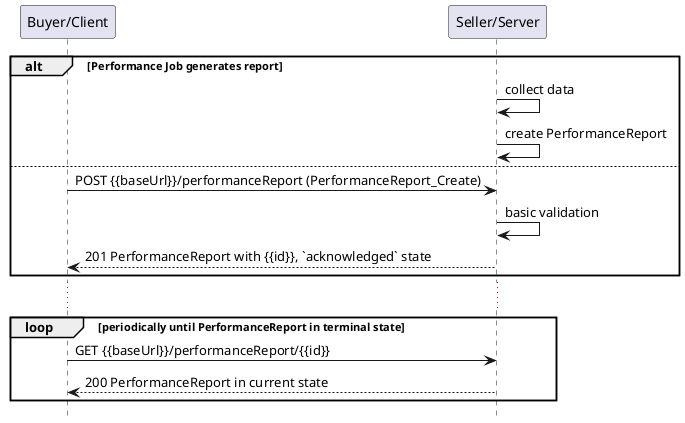 @startuml useCase22Polling
hide footbox

participant "Buyer/Client" as B
participant "Seller/Server" as S

alt Performance Job generates report
  S -> S : collect data
  S -> S : create PerformanceReport
else
  B -> S : POST {{baseUrl}}/performanceReport (PerformanceReport_Create)
  S -> S : basic validation
  S --> B : 201 PerformanceReport with {{id}}, `acknowledged` state
end

...

loop periodically until PerformanceReport in terminal state
  B -> S :   GET {{baseUrl}}/performanceReport/{{id}}
  return 200 PerformanceReport in current state
end

@enduml
